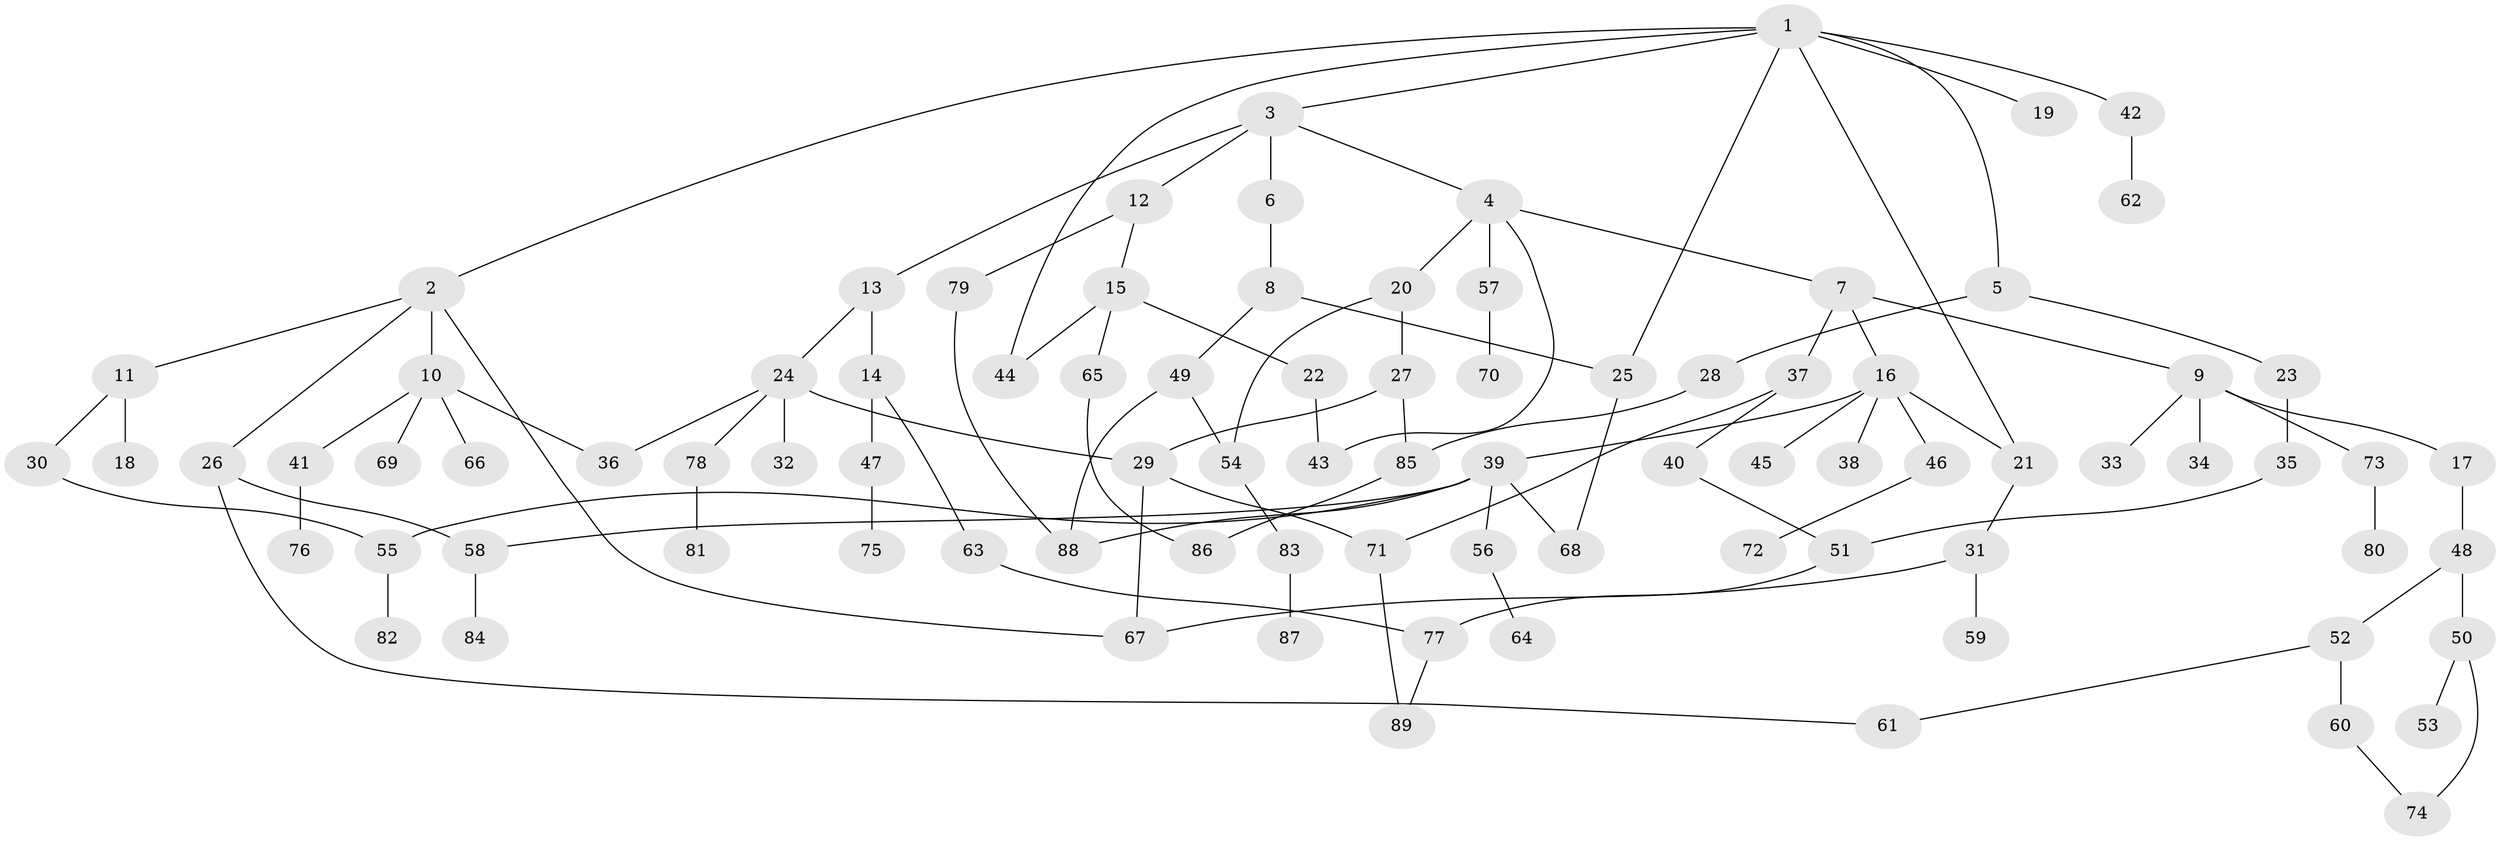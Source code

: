 // Generated by graph-tools (version 1.1) at 2025/34/03/09/25 02:34:05]
// undirected, 89 vertices, 110 edges
graph export_dot {
graph [start="1"]
  node [color=gray90,style=filled];
  1;
  2;
  3;
  4;
  5;
  6;
  7;
  8;
  9;
  10;
  11;
  12;
  13;
  14;
  15;
  16;
  17;
  18;
  19;
  20;
  21;
  22;
  23;
  24;
  25;
  26;
  27;
  28;
  29;
  30;
  31;
  32;
  33;
  34;
  35;
  36;
  37;
  38;
  39;
  40;
  41;
  42;
  43;
  44;
  45;
  46;
  47;
  48;
  49;
  50;
  51;
  52;
  53;
  54;
  55;
  56;
  57;
  58;
  59;
  60;
  61;
  62;
  63;
  64;
  65;
  66;
  67;
  68;
  69;
  70;
  71;
  72;
  73;
  74;
  75;
  76;
  77;
  78;
  79;
  80;
  81;
  82;
  83;
  84;
  85;
  86;
  87;
  88;
  89;
  1 -- 2;
  1 -- 3;
  1 -- 5;
  1 -- 19;
  1 -- 25;
  1 -- 42;
  1 -- 44;
  1 -- 21;
  2 -- 10;
  2 -- 11;
  2 -- 26;
  2 -- 67;
  3 -- 4;
  3 -- 6;
  3 -- 12;
  3 -- 13;
  4 -- 7;
  4 -- 20;
  4 -- 57;
  4 -- 43;
  5 -- 23;
  5 -- 28;
  6 -- 8;
  7 -- 9;
  7 -- 16;
  7 -- 37;
  8 -- 49;
  8 -- 25;
  9 -- 17;
  9 -- 33;
  9 -- 34;
  9 -- 73;
  10 -- 36;
  10 -- 41;
  10 -- 66;
  10 -- 69;
  11 -- 18;
  11 -- 30;
  12 -- 15;
  12 -- 79;
  13 -- 14;
  13 -- 24;
  14 -- 47;
  14 -- 63;
  15 -- 22;
  15 -- 44;
  15 -- 65;
  16 -- 21;
  16 -- 38;
  16 -- 39;
  16 -- 45;
  16 -- 46;
  17 -- 48;
  20 -- 27;
  20 -- 54;
  21 -- 31;
  22 -- 43;
  23 -- 35;
  24 -- 32;
  24 -- 78;
  24 -- 36;
  24 -- 29;
  25 -- 68;
  26 -- 61;
  26 -- 58;
  27 -- 29;
  27 -- 85;
  28 -- 85;
  29 -- 67;
  29 -- 71;
  30 -- 55;
  31 -- 59;
  31 -- 67;
  35 -- 51;
  37 -- 40;
  37 -- 71;
  39 -- 56;
  39 -- 58;
  39 -- 68;
  39 -- 88;
  39 -- 55;
  40 -- 51;
  41 -- 76;
  42 -- 62;
  46 -- 72;
  47 -- 75;
  48 -- 50;
  48 -- 52;
  49 -- 88;
  49 -- 54;
  50 -- 53;
  50 -- 74;
  51 -- 77;
  52 -- 60;
  52 -- 61;
  54 -- 83;
  55 -- 82;
  56 -- 64;
  57 -- 70;
  58 -- 84;
  60 -- 74;
  63 -- 77;
  65 -- 86;
  71 -- 89;
  73 -- 80;
  77 -- 89;
  78 -- 81;
  79 -- 88;
  83 -- 87;
  85 -- 86;
}
